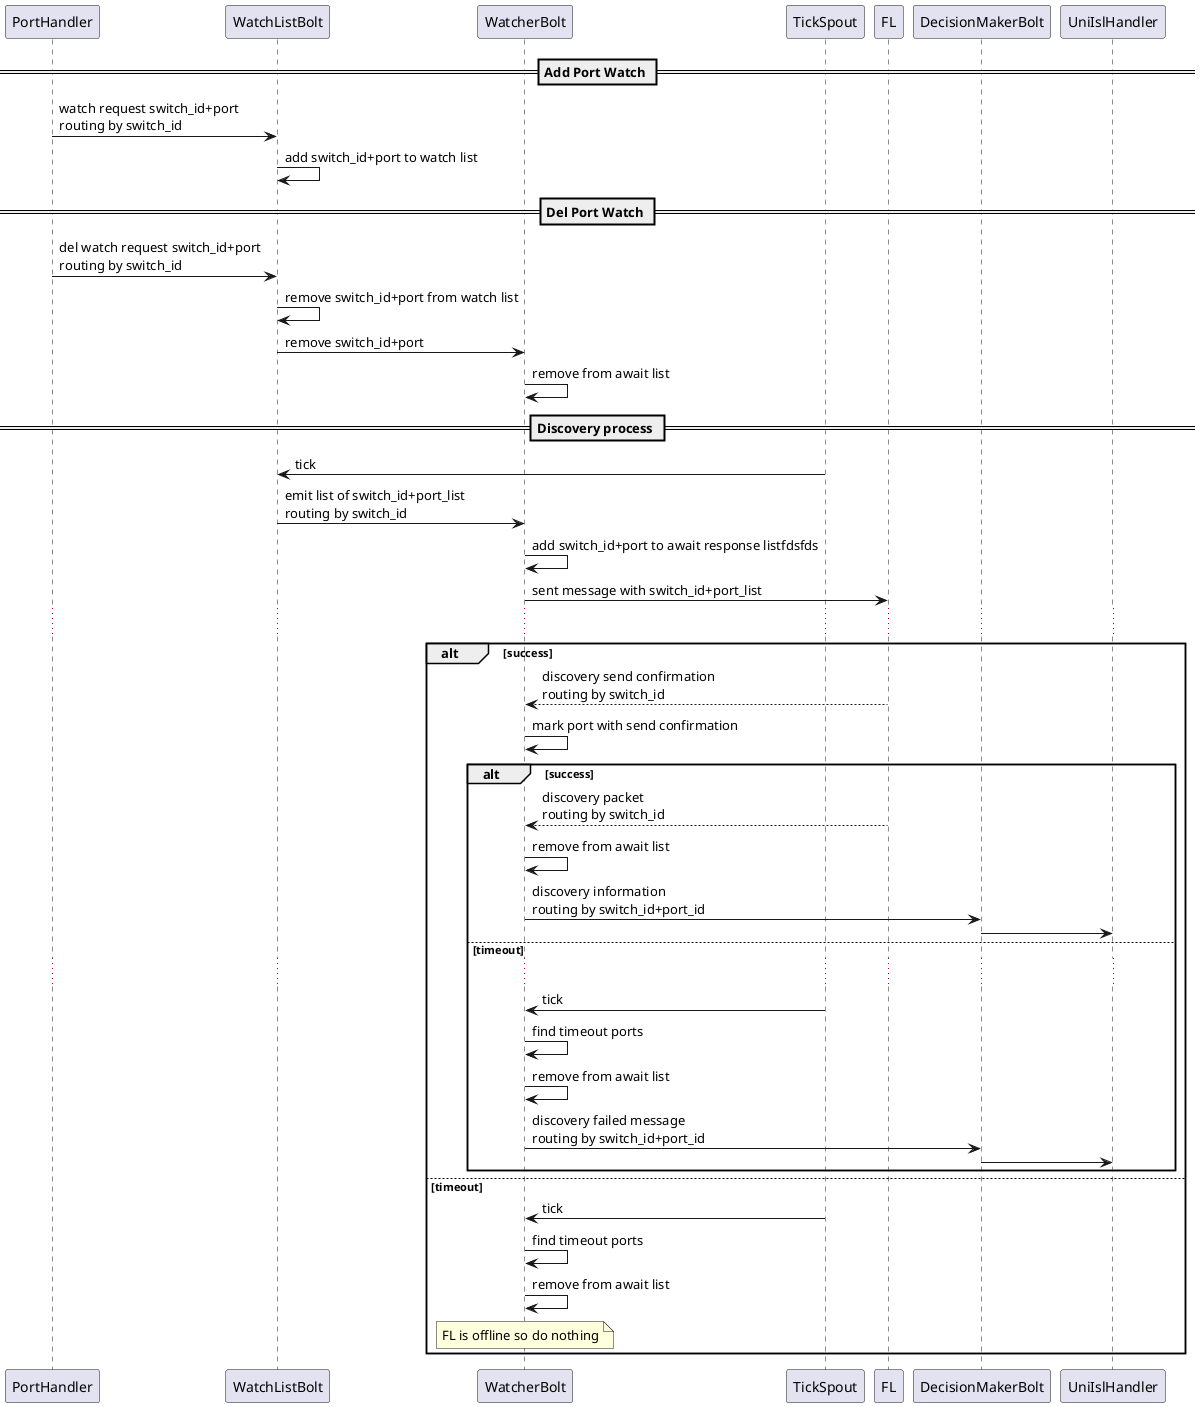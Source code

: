 @startuml

== Add Port Watch ==
PortHandler -> WatchListBolt: watch request switch_id+port\nrouting by switch_id
WatchListBolt -> WatchListBolt: add switch_id+port to watch list

== Del Port Watch ==
PortHandler -> WatchListBolt: del watch request switch_id+port\nrouting by switch_id
WatchListBolt -> WatchListBolt: remove switch_id+port from watch list
WatchListBolt -> WatcherBolt: remove switch_id+port
WatcherBolt -> WatcherBolt: remove from await list


== Discovery process ==
TickSpout -> WatchListBolt: tick
WatchListBolt -> WatcherBolt: emit list of switch_id+port_list\nrouting by switch_id

WatcherBolt -> WatcherBolt: add switch_id+port to await response listfdsfds
WatcherBolt -> FL: sent message with switch_id+port_list
...
alt success
FL --> WatcherBolt: discovery send confirmation\nrouting by switch_id
WatcherBolt -> WatcherBolt: mark port with send confirmation
    alt success
    FL --> WatcherBolt: discovery packet\nrouting by switch_id
    WatcherBolt -> WatcherBolt: remove from await list
    WatcherBolt -> DecisionMakerBolt: discovery information\nrouting by switch_id+port_id
    DecisionMakerBolt -> UniIslHandler
    else timeout
    ...
    TickSpout -> WatcherBolt: tick
    WatcherBolt -> WatcherBolt: find timeout ports
    WatcherBolt -> WatcherBolt: remove from await list
    WatcherBolt -> DecisionMakerBolt: discovery failed message\nrouting by switch_id+port_id
    DecisionMakerBolt -> UniIslHandler
end
else timeout
TickSpout -> WatcherBolt: tick
WatcherBolt -> WatcherBolt: find timeout ports
WatcherBolt -> WatcherBolt: remove from await list
note over WatcherBolt
	FL is offline so do nothing
end note

end


@enduml
